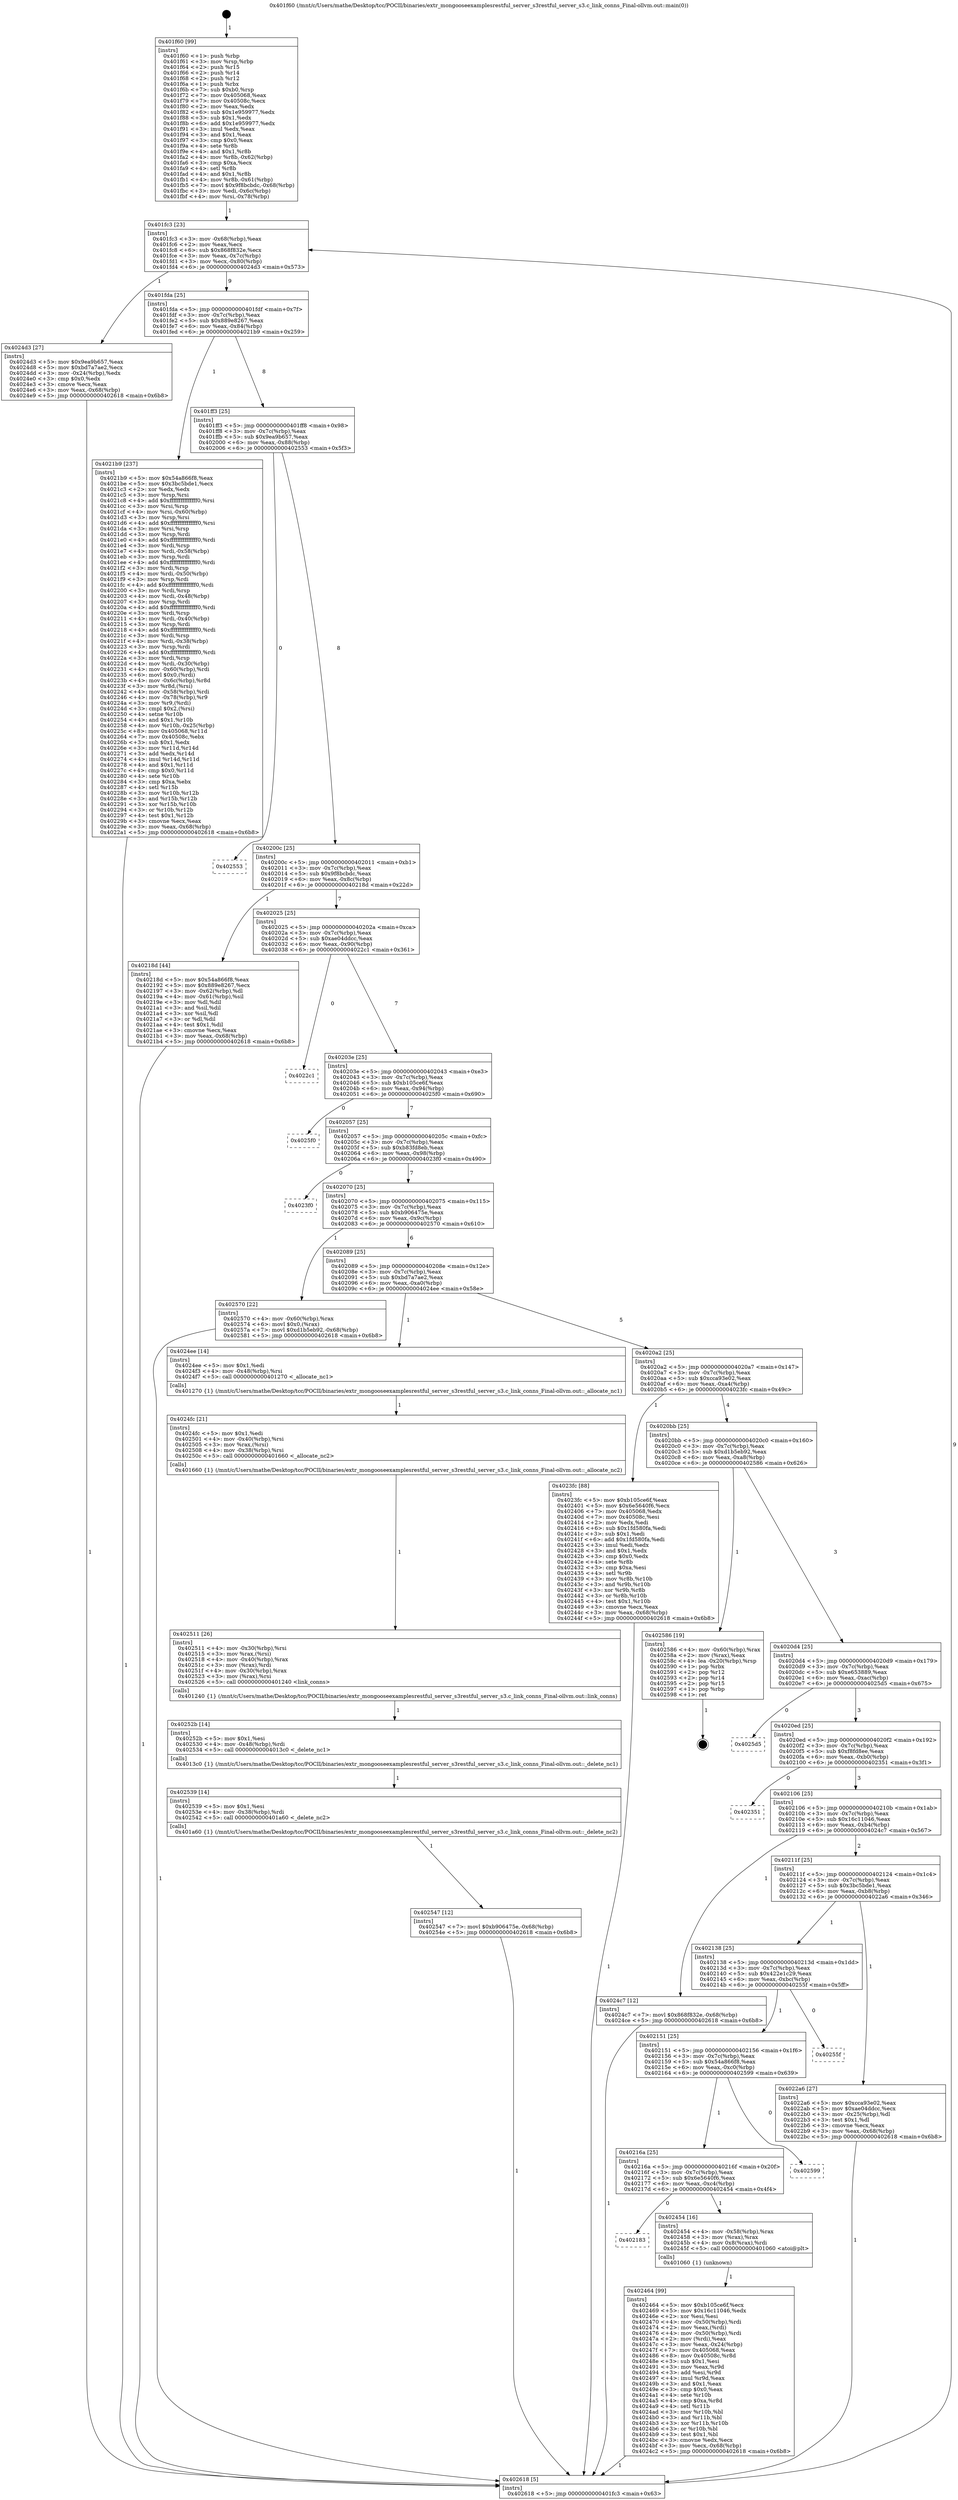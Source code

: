 digraph "0x401f60" {
  label = "0x401f60 (/mnt/c/Users/mathe/Desktop/tcc/POCII/binaries/extr_mongooseexamplesrestful_server_s3restful_server_s3.c_link_conns_Final-ollvm.out::main(0))"
  labelloc = "t"
  node[shape=record]

  Entry [label="",width=0.3,height=0.3,shape=circle,fillcolor=black,style=filled]
  "0x401fc3" [label="{
     0x401fc3 [23]\l
     | [instrs]\l
     &nbsp;&nbsp;0x401fc3 \<+3\>: mov -0x68(%rbp),%eax\l
     &nbsp;&nbsp;0x401fc6 \<+2\>: mov %eax,%ecx\l
     &nbsp;&nbsp;0x401fc8 \<+6\>: sub $0x868f832e,%ecx\l
     &nbsp;&nbsp;0x401fce \<+3\>: mov %eax,-0x7c(%rbp)\l
     &nbsp;&nbsp;0x401fd1 \<+3\>: mov %ecx,-0x80(%rbp)\l
     &nbsp;&nbsp;0x401fd4 \<+6\>: je 00000000004024d3 \<main+0x573\>\l
  }"]
  "0x4024d3" [label="{
     0x4024d3 [27]\l
     | [instrs]\l
     &nbsp;&nbsp;0x4024d3 \<+5\>: mov $0x9ea9b657,%eax\l
     &nbsp;&nbsp;0x4024d8 \<+5\>: mov $0xbd7a7ae2,%ecx\l
     &nbsp;&nbsp;0x4024dd \<+3\>: mov -0x24(%rbp),%edx\l
     &nbsp;&nbsp;0x4024e0 \<+3\>: cmp $0x0,%edx\l
     &nbsp;&nbsp;0x4024e3 \<+3\>: cmove %ecx,%eax\l
     &nbsp;&nbsp;0x4024e6 \<+3\>: mov %eax,-0x68(%rbp)\l
     &nbsp;&nbsp;0x4024e9 \<+5\>: jmp 0000000000402618 \<main+0x6b8\>\l
  }"]
  "0x401fda" [label="{
     0x401fda [25]\l
     | [instrs]\l
     &nbsp;&nbsp;0x401fda \<+5\>: jmp 0000000000401fdf \<main+0x7f\>\l
     &nbsp;&nbsp;0x401fdf \<+3\>: mov -0x7c(%rbp),%eax\l
     &nbsp;&nbsp;0x401fe2 \<+5\>: sub $0x889e8267,%eax\l
     &nbsp;&nbsp;0x401fe7 \<+6\>: mov %eax,-0x84(%rbp)\l
     &nbsp;&nbsp;0x401fed \<+6\>: je 00000000004021b9 \<main+0x259\>\l
  }"]
  Exit [label="",width=0.3,height=0.3,shape=circle,fillcolor=black,style=filled,peripheries=2]
  "0x4021b9" [label="{
     0x4021b9 [237]\l
     | [instrs]\l
     &nbsp;&nbsp;0x4021b9 \<+5\>: mov $0x54a866f8,%eax\l
     &nbsp;&nbsp;0x4021be \<+5\>: mov $0x3bc5bde1,%ecx\l
     &nbsp;&nbsp;0x4021c3 \<+2\>: xor %edx,%edx\l
     &nbsp;&nbsp;0x4021c5 \<+3\>: mov %rsp,%rsi\l
     &nbsp;&nbsp;0x4021c8 \<+4\>: add $0xfffffffffffffff0,%rsi\l
     &nbsp;&nbsp;0x4021cc \<+3\>: mov %rsi,%rsp\l
     &nbsp;&nbsp;0x4021cf \<+4\>: mov %rsi,-0x60(%rbp)\l
     &nbsp;&nbsp;0x4021d3 \<+3\>: mov %rsp,%rsi\l
     &nbsp;&nbsp;0x4021d6 \<+4\>: add $0xfffffffffffffff0,%rsi\l
     &nbsp;&nbsp;0x4021da \<+3\>: mov %rsi,%rsp\l
     &nbsp;&nbsp;0x4021dd \<+3\>: mov %rsp,%rdi\l
     &nbsp;&nbsp;0x4021e0 \<+4\>: add $0xfffffffffffffff0,%rdi\l
     &nbsp;&nbsp;0x4021e4 \<+3\>: mov %rdi,%rsp\l
     &nbsp;&nbsp;0x4021e7 \<+4\>: mov %rdi,-0x58(%rbp)\l
     &nbsp;&nbsp;0x4021eb \<+3\>: mov %rsp,%rdi\l
     &nbsp;&nbsp;0x4021ee \<+4\>: add $0xfffffffffffffff0,%rdi\l
     &nbsp;&nbsp;0x4021f2 \<+3\>: mov %rdi,%rsp\l
     &nbsp;&nbsp;0x4021f5 \<+4\>: mov %rdi,-0x50(%rbp)\l
     &nbsp;&nbsp;0x4021f9 \<+3\>: mov %rsp,%rdi\l
     &nbsp;&nbsp;0x4021fc \<+4\>: add $0xfffffffffffffff0,%rdi\l
     &nbsp;&nbsp;0x402200 \<+3\>: mov %rdi,%rsp\l
     &nbsp;&nbsp;0x402203 \<+4\>: mov %rdi,-0x48(%rbp)\l
     &nbsp;&nbsp;0x402207 \<+3\>: mov %rsp,%rdi\l
     &nbsp;&nbsp;0x40220a \<+4\>: add $0xfffffffffffffff0,%rdi\l
     &nbsp;&nbsp;0x40220e \<+3\>: mov %rdi,%rsp\l
     &nbsp;&nbsp;0x402211 \<+4\>: mov %rdi,-0x40(%rbp)\l
     &nbsp;&nbsp;0x402215 \<+3\>: mov %rsp,%rdi\l
     &nbsp;&nbsp;0x402218 \<+4\>: add $0xfffffffffffffff0,%rdi\l
     &nbsp;&nbsp;0x40221c \<+3\>: mov %rdi,%rsp\l
     &nbsp;&nbsp;0x40221f \<+4\>: mov %rdi,-0x38(%rbp)\l
     &nbsp;&nbsp;0x402223 \<+3\>: mov %rsp,%rdi\l
     &nbsp;&nbsp;0x402226 \<+4\>: add $0xfffffffffffffff0,%rdi\l
     &nbsp;&nbsp;0x40222a \<+3\>: mov %rdi,%rsp\l
     &nbsp;&nbsp;0x40222d \<+4\>: mov %rdi,-0x30(%rbp)\l
     &nbsp;&nbsp;0x402231 \<+4\>: mov -0x60(%rbp),%rdi\l
     &nbsp;&nbsp;0x402235 \<+6\>: movl $0x0,(%rdi)\l
     &nbsp;&nbsp;0x40223b \<+4\>: mov -0x6c(%rbp),%r8d\l
     &nbsp;&nbsp;0x40223f \<+3\>: mov %r8d,(%rsi)\l
     &nbsp;&nbsp;0x402242 \<+4\>: mov -0x58(%rbp),%rdi\l
     &nbsp;&nbsp;0x402246 \<+4\>: mov -0x78(%rbp),%r9\l
     &nbsp;&nbsp;0x40224a \<+3\>: mov %r9,(%rdi)\l
     &nbsp;&nbsp;0x40224d \<+3\>: cmpl $0x2,(%rsi)\l
     &nbsp;&nbsp;0x402250 \<+4\>: setne %r10b\l
     &nbsp;&nbsp;0x402254 \<+4\>: and $0x1,%r10b\l
     &nbsp;&nbsp;0x402258 \<+4\>: mov %r10b,-0x25(%rbp)\l
     &nbsp;&nbsp;0x40225c \<+8\>: mov 0x405068,%r11d\l
     &nbsp;&nbsp;0x402264 \<+7\>: mov 0x40508c,%ebx\l
     &nbsp;&nbsp;0x40226b \<+3\>: sub $0x1,%edx\l
     &nbsp;&nbsp;0x40226e \<+3\>: mov %r11d,%r14d\l
     &nbsp;&nbsp;0x402271 \<+3\>: add %edx,%r14d\l
     &nbsp;&nbsp;0x402274 \<+4\>: imul %r14d,%r11d\l
     &nbsp;&nbsp;0x402278 \<+4\>: and $0x1,%r11d\l
     &nbsp;&nbsp;0x40227c \<+4\>: cmp $0x0,%r11d\l
     &nbsp;&nbsp;0x402280 \<+4\>: sete %r10b\l
     &nbsp;&nbsp;0x402284 \<+3\>: cmp $0xa,%ebx\l
     &nbsp;&nbsp;0x402287 \<+4\>: setl %r15b\l
     &nbsp;&nbsp;0x40228b \<+3\>: mov %r10b,%r12b\l
     &nbsp;&nbsp;0x40228e \<+3\>: and %r15b,%r12b\l
     &nbsp;&nbsp;0x402291 \<+3\>: xor %r15b,%r10b\l
     &nbsp;&nbsp;0x402294 \<+3\>: or %r10b,%r12b\l
     &nbsp;&nbsp;0x402297 \<+4\>: test $0x1,%r12b\l
     &nbsp;&nbsp;0x40229b \<+3\>: cmovne %ecx,%eax\l
     &nbsp;&nbsp;0x40229e \<+3\>: mov %eax,-0x68(%rbp)\l
     &nbsp;&nbsp;0x4022a1 \<+5\>: jmp 0000000000402618 \<main+0x6b8\>\l
  }"]
  "0x401ff3" [label="{
     0x401ff3 [25]\l
     | [instrs]\l
     &nbsp;&nbsp;0x401ff3 \<+5\>: jmp 0000000000401ff8 \<main+0x98\>\l
     &nbsp;&nbsp;0x401ff8 \<+3\>: mov -0x7c(%rbp),%eax\l
     &nbsp;&nbsp;0x401ffb \<+5\>: sub $0x9ea9b657,%eax\l
     &nbsp;&nbsp;0x402000 \<+6\>: mov %eax,-0x88(%rbp)\l
     &nbsp;&nbsp;0x402006 \<+6\>: je 0000000000402553 \<main+0x5f3\>\l
  }"]
  "0x402547" [label="{
     0x402547 [12]\l
     | [instrs]\l
     &nbsp;&nbsp;0x402547 \<+7\>: movl $0xb906475e,-0x68(%rbp)\l
     &nbsp;&nbsp;0x40254e \<+5\>: jmp 0000000000402618 \<main+0x6b8\>\l
  }"]
  "0x402553" [label="{
     0x402553\l
  }", style=dashed]
  "0x40200c" [label="{
     0x40200c [25]\l
     | [instrs]\l
     &nbsp;&nbsp;0x40200c \<+5\>: jmp 0000000000402011 \<main+0xb1\>\l
     &nbsp;&nbsp;0x402011 \<+3\>: mov -0x7c(%rbp),%eax\l
     &nbsp;&nbsp;0x402014 \<+5\>: sub $0x9f8bcbdc,%eax\l
     &nbsp;&nbsp;0x402019 \<+6\>: mov %eax,-0x8c(%rbp)\l
     &nbsp;&nbsp;0x40201f \<+6\>: je 000000000040218d \<main+0x22d\>\l
  }"]
  "0x402539" [label="{
     0x402539 [14]\l
     | [instrs]\l
     &nbsp;&nbsp;0x402539 \<+5\>: mov $0x1,%esi\l
     &nbsp;&nbsp;0x40253e \<+4\>: mov -0x38(%rbp),%rdi\l
     &nbsp;&nbsp;0x402542 \<+5\>: call 0000000000401a60 \<_delete_nc2\>\l
     | [calls]\l
     &nbsp;&nbsp;0x401a60 \{1\} (/mnt/c/Users/mathe/Desktop/tcc/POCII/binaries/extr_mongooseexamplesrestful_server_s3restful_server_s3.c_link_conns_Final-ollvm.out::_delete_nc2)\l
  }"]
  "0x40218d" [label="{
     0x40218d [44]\l
     | [instrs]\l
     &nbsp;&nbsp;0x40218d \<+5\>: mov $0x54a866f8,%eax\l
     &nbsp;&nbsp;0x402192 \<+5\>: mov $0x889e8267,%ecx\l
     &nbsp;&nbsp;0x402197 \<+3\>: mov -0x62(%rbp),%dl\l
     &nbsp;&nbsp;0x40219a \<+4\>: mov -0x61(%rbp),%sil\l
     &nbsp;&nbsp;0x40219e \<+3\>: mov %dl,%dil\l
     &nbsp;&nbsp;0x4021a1 \<+3\>: and %sil,%dil\l
     &nbsp;&nbsp;0x4021a4 \<+3\>: xor %sil,%dl\l
     &nbsp;&nbsp;0x4021a7 \<+3\>: or %dl,%dil\l
     &nbsp;&nbsp;0x4021aa \<+4\>: test $0x1,%dil\l
     &nbsp;&nbsp;0x4021ae \<+3\>: cmovne %ecx,%eax\l
     &nbsp;&nbsp;0x4021b1 \<+3\>: mov %eax,-0x68(%rbp)\l
     &nbsp;&nbsp;0x4021b4 \<+5\>: jmp 0000000000402618 \<main+0x6b8\>\l
  }"]
  "0x402025" [label="{
     0x402025 [25]\l
     | [instrs]\l
     &nbsp;&nbsp;0x402025 \<+5\>: jmp 000000000040202a \<main+0xca\>\l
     &nbsp;&nbsp;0x40202a \<+3\>: mov -0x7c(%rbp),%eax\l
     &nbsp;&nbsp;0x40202d \<+5\>: sub $0xae04ddcc,%eax\l
     &nbsp;&nbsp;0x402032 \<+6\>: mov %eax,-0x90(%rbp)\l
     &nbsp;&nbsp;0x402038 \<+6\>: je 00000000004022c1 \<main+0x361\>\l
  }"]
  "0x402618" [label="{
     0x402618 [5]\l
     | [instrs]\l
     &nbsp;&nbsp;0x402618 \<+5\>: jmp 0000000000401fc3 \<main+0x63\>\l
  }"]
  "0x401f60" [label="{
     0x401f60 [99]\l
     | [instrs]\l
     &nbsp;&nbsp;0x401f60 \<+1\>: push %rbp\l
     &nbsp;&nbsp;0x401f61 \<+3\>: mov %rsp,%rbp\l
     &nbsp;&nbsp;0x401f64 \<+2\>: push %r15\l
     &nbsp;&nbsp;0x401f66 \<+2\>: push %r14\l
     &nbsp;&nbsp;0x401f68 \<+2\>: push %r12\l
     &nbsp;&nbsp;0x401f6a \<+1\>: push %rbx\l
     &nbsp;&nbsp;0x401f6b \<+7\>: sub $0xb0,%rsp\l
     &nbsp;&nbsp;0x401f72 \<+7\>: mov 0x405068,%eax\l
     &nbsp;&nbsp;0x401f79 \<+7\>: mov 0x40508c,%ecx\l
     &nbsp;&nbsp;0x401f80 \<+2\>: mov %eax,%edx\l
     &nbsp;&nbsp;0x401f82 \<+6\>: sub $0x1e959977,%edx\l
     &nbsp;&nbsp;0x401f88 \<+3\>: sub $0x1,%edx\l
     &nbsp;&nbsp;0x401f8b \<+6\>: add $0x1e959977,%edx\l
     &nbsp;&nbsp;0x401f91 \<+3\>: imul %edx,%eax\l
     &nbsp;&nbsp;0x401f94 \<+3\>: and $0x1,%eax\l
     &nbsp;&nbsp;0x401f97 \<+3\>: cmp $0x0,%eax\l
     &nbsp;&nbsp;0x401f9a \<+4\>: sete %r8b\l
     &nbsp;&nbsp;0x401f9e \<+4\>: and $0x1,%r8b\l
     &nbsp;&nbsp;0x401fa2 \<+4\>: mov %r8b,-0x62(%rbp)\l
     &nbsp;&nbsp;0x401fa6 \<+3\>: cmp $0xa,%ecx\l
     &nbsp;&nbsp;0x401fa9 \<+4\>: setl %r8b\l
     &nbsp;&nbsp;0x401fad \<+4\>: and $0x1,%r8b\l
     &nbsp;&nbsp;0x401fb1 \<+4\>: mov %r8b,-0x61(%rbp)\l
     &nbsp;&nbsp;0x401fb5 \<+7\>: movl $0x9f8bcbdc,-0x68(%rbp)\l
     &nbsp;&nbsp;0x401fbc \<+3\>: mov %edi,-0x6c(%rbp)\l
     &nbsp;&nbsp;0x401fbf \<+4\>: mov %rsi,-0x78(%rbp)\l
  }"]
  "0x40252b" [label="{
     0x40252b [14]\l
     | [instrs]\l
     &nbsp;&nbsp;0x40252b \<+5\>: mov $0x1,%esi\l
     &nbsp;&nbsp;0x402530 \<+4\>: mov -0x48(%rbp),%rdi\l
     &nbsp;&nbsp;0x402534 \<+5\>: call 00000000004013c0 \<_delete_nc1\>\l
     | [calls]\l
     &nbsp;&nbsp;0x4013c0 \{1\} (/mnt/c/Users/mathe/Desktop/tcc/POCII/binaries/extr_mongooseexamplesrestful_server_s3restful_server_s3.c_link_conns_Final-ollvm.out::_delete_nc1)\l
  }"]
  "0x402511" [label="{
     0x402511 [26]\l
     | [instrs]\l
     &nbsp;&nbsp;0x402511 \<+4\>: mov -0x30(%rbp),%rsi\l
     &nbsp;&nbsp;0x402515 \<+3\>: mov %rax,(%rsi)\l
     &nbsp;&nbsp;0x402518 \<+4\>: mov -0x40(%rbp),%rax\l
     &nbsp;&nbsp;0x40251c \<+3\>: mov (%rax),%rdi\l
     &nbsp;&nbsp;0x40251f \<+4\>: mov -0x30(%rbp),%rax\l
     &nbsp;&nbsp;0x402523 \<+3\>: mov (%rax),%rsi\l
     &nbsp;&nbsp;0x402526 \<+5\>: call 0000000000401240 \<link_conns\>\l
     | [calls]\l
     &nbsp;&nbsp;0x401240 \{1\} (/mnt/c/Users/mathe/Desktop/tcc/POCII/binaries/extr_mongooseexamplesrestful_server_s3restful_server_s3.c_link_conns_Final-ollvm.out::link_conns)\l
  }"]
  "0x4022c1" [label="{
     0x4022c1\l
  }", style=dashed]
  "0x40203e" [label="{
     0x40203e [25]\l
     | [instrs]\l
     &nbsp;&nbsp;0x40203e \<+5\>: jmp 0000000000402043 \<main+0xe3\>\l
     &nbsp;&nbsp;0x402043 \<+3\>: mov -0x7c(%rbp),%eax\l
     &nbsp;&nbsp;0x402046 \<+5\>: sub $0xb105ce6f,%eax\l
     &nbsp;&nbsp;0x40204b \<+6\>: mov %eax,-0x94(%rbp)\l
     &nbsp;&nbsp;0x402051 \<+6\>: je 00000000004025f0 \<main+0x690\>\l
  }"]
  "0x4024fc" [label="{
     0x4024fc [21]\l
     | [instrs]\l
     &nbsp;&nbsp;0x4024fc \<+5\>: mov $0x1,%edi\l
     &nbsp;&nbsp;0x402501 \<+4\>: mov -0x40(%rbp),%rsi\l
     &nbsp;&nbsp;0x402505 \<+3\>: mov %rax,(%rsi)\l
     &nbsp;&nbsp;0x402508 \<+4\>: mov -0x38(%rbp),%rsi\l
     &nbsp;&nbsp;0x40250c \<+5\>: call 0000000000401660 \<_allocate_nc2\>\l
     | [calls]\l
     &nbsp;&nbsp;0x401660 \{1\} (/mnt/c/Users/mathe/Desktop/tcc/POCII/binaries/extr_mongooseexamplesrestful_server_s3restful_server_s3.c_link_conns_Final-ollvm.out::_allocate_nc2)\l
  }"]
  "0x4025f0" [label="{
     0x4025f0\l
  }", style=dashed]
  "0x402057" [label="{
     0x402057 [25]\l
     | [instrs]\l
     &nbsp;&nbsp;0x402057 \<+5\>: jmp 000000000040205c \<main+0xfc\>\l
     &nbsp;&nbsp;0x40205c \<+3\>: mov -0x7c(%rbp),%eax\l
     &nbsp;&nbsp;0x40205f \<+5\>: sub $0xb83fd8eb,%eax\l
     &nbsp;&nbsp;0x402064 \<+6\>: mov %eax,-0x98(%rbp)\l
     &nbsp;&nbsp;0x40206a \<+6\>: je 00000000004023f0 \<main+0x490\>\l
  }"]
  "0x402464" [label="{
     0x402464 [99]\l
     | [instrs]\l
     &nbsp;&nbsp;0x402464 \<+5\>: mov $0xb105ce6f,%ecx\l
     &nbsp;&nbsp;0x402469 \<+5\>: mov $0x16c11046,%edx\l
     &nbsp;&nbsp;0x40246e \<+2\>: xor %esi,%esi\l
     &nbsp;&nbsp;0x402470 \<+4\>: mov -0x50(%rbp),%rdi\l
     &nbsp;&nbsp;0x402474 \<+2\>: mov %eax,(%rdi)\l
     &nbsp;&nbsp;0x402476 \<+4\>: mov -0x50(%rbp),%rdi\l
     &nbsp;&nbsp;0x40247a \<+2\>: mov (%rdi),%eax\l
     &nbsp;&nbsp;0x40247c \<+3\>: mov %eax,-0x24(%rbp)\l
     &nbsp;&nbsp;0x40247f \<+7\>: mov 0x405068,%eax\l
     &nbsp;&nbsp;0x402486 \<+8\>: mov 0x40508c,%r8d\l
     &nbsp;&nbsp;0x40248e \<+3\>: sub $0x1,%esi\l
     &nbsp;&nbsp;0x402491 \<+3\>: mov %eax,%r9d\l
     &nbsp;&nbsp;0x402494 \<+3\>: add %esi,%r9d\l
     &nbsp;&nbsp;0x402497 \<+4\>: imul %r9d,%eax\l
     &nbsp;&nbsp;0x40249b \<+3\>: and $0x1,%eax\l
     &nbsp;&nbsp;0x40249e \<+3\>: cmp $0x0,%eax\l
     &nbsp;&nbsp;0x4024a1 \<+4\>: sete %r10b\l
     &nbsp;&nbsp;0x4024a5 \<+4\>: cmp $0xa,%r8d\l
     &nbsp;&nbsp;0x4024a9 \<+4\>: setl %r11b\l
     &nbsp;&nbsp;0x4024ad \<+3\>: mov %r10b,%bl\l
     &nbsp;&nbsp;0x4024b0 \<+3\>: and %r11b,%bl\l
     &nbsp;&nbsp;0x4024b3 \<+3\>: xor %r11b,%r10b\l
     &nbsp;&nbsp;0x4024b6 \<+3\>: or %r10b,%bl\l
     &nbsp;&nbsp;0x4024b9 \<+3\>: test $0x1,%bl\l
     &nbsp;&nbsp;0x4024bc \<+3\>: cmovne %edx,%ecx\l
     &nbsp;&nbsp;0x4024bf \<+3\>: mov %ecx,-0x68(%rbp)\l
     &nbsp;&nbsp;0x4024c2 \<+5\>: jmp 0000000000402618 \<main+0x6b8\>\l
  }"]
  "0x4023f0" [label="{
     0x4023f0\l
  }", style=dashed]
  "0x402070" [label="{
     0x402070 [25]\l
     | [instrs]\l
     &nbsp;&nbsp;0x402070 \<+5\>: jmp 0000000000402075 \<main+0x115\>\l
     &nbsp;&nbsp;0x402075 \<+3\>: mov -0x7c(%rbp),%eax\l
     &nbsp;&nbsp;0x402078 \<+5\>: sub $0xb906475e,%eax\l
     &nbsp;&nbsp;0x40207d \<+6\>: mov %eax,-0x9c(%rbp)\l
     &nbsp;&nbsp;0x402083 \<+6\>: je 0000000000402570 \<main+0x610\>\l
  }"]
  "0x402183" [label="{
     0x402183\l
  }", style=dashed]
  "0x402570" [label="{
     0x402570 [22]\l
     | [instrs]\l
     &nbsp;&nbsp;0x402570 \<+4\>: mov -0x60(%rbp),%rax\l
     &nbsp;&nbsp;0x402574 \<+6\>: movl $0x0,(%rax)\l
     &nbsp;&nbsp;0x40257a \<+7\>: movl $0xd1b5eb92,-0x68(%rbp)\l
     &nbsp;&nbsp;0x402581 \<+5\>: jmp 0000000000402618 \<main+0x6b8\>\l
  }"]
  "0x402089" [label="{
     0x402089 [25]\l
     | [instrs]\l
     &nbsp;&nbsp;0x402089 \<+5\>: jmp 000000000040208e \<main+0x12e\>\l
     &nbsp;&nbsp;0x40208e \<+3\>: mov -0x7c(%rbp),%eax\l
     &nbsp;&nbsp;0x402091 \<+5\>: sub $0xbd7a7ae2,%eax\l
     &nbsp;&nbsp;0x402096 \<+6\>: mov %eax,-0xa0(%rbp)\l
     &nbsp;&nbsp;0x40209c \<+6\>: je 00000000004024ee \<main+0x58e\>\l
  }"]
  "0x402454" [label="{
     0x402454 [16]\l
     | [instrs]\l
     &nbsp;&nbsp;0x402454 \<+4\>: mov -0x58(%rbp),%rax\l
     &nbsp;&nbsp;0x402458 \<+3\>: mov (%rax),%rax\l
     &nbsp;&nbsp;0x40245b \<+4\>: mov 0x8(%rax),%rdi\l
     &nbsp;&nbsp;0x40245f \<+5\>: call 0000000000401060 \<atoi@plt\>\l
     | [calls]\l
     &nbsp;&nbsp;0x401060 \{1\} (unknown)\l
  }"]
  "0x4024ee" [label="{
     0x4024ee [14]\l
     | [instrs]\l
     &nbsp;&nbsp;0x4024ee \<+5\>: mov $0x1,%edi\l
     &nbsp;&nbsp;0x4024f3 \<+4\>: mov -0x48(%rbp),%rsi\l
     &nbsp;&nbsp;0x4024f7 \<+5\>: call 0000000000401270 \<_allocate_nc1\>\l
     | [calls]\l
     &nbsp;&nbsp;0x401270 \{1\} (/mnt/c/Users/mathe/Desktop/tcc/POCII/binaries/extr_mongooseexamplesrestful_server_s3restful_server_s3.c_link_conns_Final-ollvm.out::_allocate_nc1)\l
  }"]
  "0x4020a2" [label="{
     0x4020a2 [25]\l
     | [instrs]\l
     &nbsp;&nbsp;0x4020a2 \<+5\>: jmp 00000000004020a7 \<main+0x147\>\l
     &nbsp;&nbsp;0x4020a7 \<+3\>: mov -0x7c(%rbp),%eax\l
     &nbsp;&nbsp;0x4020aa \<+5\>: sub $0xcca93e02,%eax\l
     &nbsp;&nbsp;0x4020af \<+6\>: mov %eax,-0xa4(%rbp)\l
     &nbsp;&nbsp;0x4020b5 \<+6\>: je 00000000004023fc \<main+0x49c\>\l
  }"]
  "0x40216a" [label="{
     0x40216a [25]\l
     | [instrs]\l
     &nbsp;&nbsp;0x40216a \<+5\>: jmp 000000000040216f \<main+0x20f\>\l
     &nbsp;&nbsp;0x40216f \<+3\>: mov -0x7c(%rbp),%eax\l
     &nbsp;&nbsp;0x402172 \<+5\>: sub $0x6e5640f6,%eax\l
     &nbsp;&nbsp;0x402177 \<+6\>: mov %eax,-0xc4(%rbp)\l
     &nbsp;&nbsp;0x40217d \<+6\>: je 0000000000402454 \<main+0x4f4\>\l
  }"]
  "0x4023fc" [label="{
     0x4023fc [88]\l
     | [instrs]\l
     &nbsp;&nbsp;0x4023fc \<+5\>: mov $0xb105ce6f,%eax\l
     &nbsp;&nbsp;0x402401 \<+5\>: mov $0x6e5640f6,%ecx\l
     &nbsp;&nbsp;0x402406 \<+7\>: mov 0x405068,%edx\l
     &nbsp;&nbsp;0x40240d \<+7\>: mov 0x40508c,%esi\l
     &nbsp;&nbsp;0x402414 \<+2\>: mov %edx,%edi\l
     &nbsp;&nbsp;0x402416 \<+6\>: sub $0x1fd580fa,%edi\l
     &nbsp;&nbsp;0x40241c \<+3\>: sub $0x1,%edi\l
     &nbsp;&nbsp;0x40241f \<+6\>: add $0x1fd580fa,%edi\l
     &nbsp;&nbsp;0x402425 \<+3\>: imul %edi,%edx\l
     &nbsp;&nbsp;0x402428 \<+3\>: and $0x1,%edx\l
     &nbsp;&nbsp;0x40242b \<+3\>: cmp $0x0,%edx\l
     &nbsp;&nbsp;0x40242e \<+4\>: sete %r8b\l
     &nbsp;&nbsp;0x402432 \<+3\>: cmp $0xa,%esi\l
     &nbsp;&nbsp;0x402435 \<+4\>: setl %r9b\l
     &nbsp;&nbsp;0x402439 \<+3\>: mov %r8b,%r10b\l
     &nbsp;&nbsp;0x40243c \<+3\>: and %r9b,%r10b\l
     &nbsp;&nbsp;0x40243f \<+3\>: xor %r9b,%r8b\l
     &nbsp;&nbsp;0x402442 \<+3\>: or %r8b,%r10b\l
     &nbsp;&nbsp;0x402445 \<+4\>: test $0x1,%r10b\l
     &nbsp;&nbsp;0x402449 \<+3\>: cmovne %ecx,%eax\l
     &nbsp;&nbsp;0x40244c \<+3\>: mov %eax,-0x68(%rbp)\l
     &nbsp;&nbsp;0x40244f \<+5\>: jmp 0000000000402618 \<main+0x6b8\>\l
  }"]
  "0x4020bb" [label="{
     0x4020bb [25]\l
     | [instrs]\l
     &nbsp;&nbsp;0x4020bb \<+5\>: jmp 00000000004020c0 \<main+0x160\>\l
     &nbsp;&nbsp;0x4020c0 \<+3\>: mov -0x7c(%rbp),%eax\l
     &nbsp;&nbsp;0x4020c3 \<+5\>: sub $0xd1b5eb92,%eax\l
     &nbsp;&nbsp;0x4020c8 \<+6\>: mov %eax,-0xa8(%rbp)\l
     &nbsp;&nbsp;0x4020ce \<+6\>: je 0000000000402586 \<main+0x626\>\l
  }"]
  "0x402599" [label="{
     0x402599\l
  }", style=dashed]
  "0x402586" [label="{
     0x402586 [19]\l
     | [instrs]\l
     &nbsp;&nbsp;0x402586 \<+4\>: mov -0x60(%rbp),%rax\l
     &nbsp;&nbsp;0x40258a \<+2\>: mov (%rax),%eax\l
     &nbsp;&nbsp;0x40258c \<+4\>: lea -0x20(%rbp),%rsp\l
     &nbsp;&nbsp;0x402590 \<+1\>: pop %rbx\l
     &nbsp;&nbsp;0x402591 \<+2\>: pop %r12\l
     &nbsp;&nbsp;0x402593 \<+2\>: pop %r14\l
     &nbsp;&nbsp;0x402595 \<+2\>: pop %r15\l
     &nbsp;&nbsp;0x402597 \<+1\>: pop %rbp\l
     &nbsp;&nbsp;0x402598 \<+1\>: ret\l
  }"]
  "0x4020d4" [label="{
     0x4020d4 [25]\l
     | [instrs]\l
     &nbsp;&nbsp;0x4020d4 \<+5\>: jmp 00000000004020d9 \<main+0x179\>\l
     &nbsp;&nbsp;0x4020d9 \<+3\>: mov -0x7c(%rbp),%eax\l
     &nbsp;&nbsp;0x4020dc \<+5\>: sub $0xe653889,%eax\l
     &nbsp;&nbsp;0x4020e1 \<+6\>: mov %eax,-0xac(%rbp)\l
     &nbsp;&nbsp;0x4020e7 \<+6\>: je 00000000004025d5 \<main+0x675\>\l
  }"]
  "0x402151" [label="{
     0x402151 [25]\l
     | [instrs]\l
     &nbsp;&nbsp;0x402151 \<+5\>: jmp 0000000000402156 \<main+0x1f6\>\l
     &nbsp;&nbsp;0x402156 \<+3\>: mov -0x7c(%rbp),%eax\l
     &nbsp;&nbsp;0x402159 \<+5\>: sub $0x54a866f8,%eax\l
     &nbsp;&nbsp;0x40215e \<+6\>: mov %eax,-0xc0(%rbp)\l
     &nbsp;&nbsp;0x402164 \<+6\>: je 0000000000402599 \<main+0x639\>\l
  }"]
  "0x4025d5" [label="{
     0x4025d5\l
  }", style=dashed]
  "0x4020ed" [label="{
     0x4020ed [25]\l
     | [instrs]\l
     &nbsp;&nbsp;0x4020ed \<+5\>: jmp 00000000004020f2 \<main+0x192\>\l
     &nbsp;&nbsp;0x4020f2 \<+3\>: mov -0x7c(%rbp),%eax\l
     &nbsp;&nbsp;0x4020f5 \<+5\>: sub $0xf8fd8ee,%eax\l
     &nbsp;&nbsp;0x4020fa \<+6\>: mov %eax,-0xb0(%rbp)\l
     &nbsp;&nbsp;0x402100 \<+6\>: je 0000000000402351 \<main+0x3f1\>\l
  }"]
  "0x40255f" [label="{
     0x40255f\l
  }", style=dashed]
  "0x402351" [label="{
     0x402351\l
  }", style=dashed]
  "0x402106" [label="{
     0x402106 [25]\l
     | [instrs]\l
     &nbsp;&nbsp;0x402106 \<+5\>: jmp 000000000040210b \<main+0x1ab\>\l
     &nbsp;&nbsp;0x40210b \<+3\>: mov -0x7c(%rbp),%eax\l
     &nbsp;&nbsp;0x40210e \<+5\>: sub $0x16c11046,%eax\l
     &nbsp;&nbsp;0x402113 \<+6\>: mov %eax,-0xb4(%rbp)\l
     &nbsp;&nbsp;0x402119 \<+6\>: je 00000000004024c7 \<main+0x567\>\l
  }"]
  "0x402138" [label="{
     0x402138 [25]\l
     | [instrs]\l
     &nbsp;&nbsp;0x402138 \<+5\>: jmp 000000000040213d \<main+0x1dd\>\l
     &nbsp;&nbsp;0x40213d \<+3\>: mov -0x7c(%rbp),%eax\l
     &nbsp;&nbsp;0x402140 \<+5\>: sub $0x422e1c29,%eax\l
     &nbsp;&nbsp;0x402145 \<+6\>: mov %eax,-0xbc(%rbp)\l
     &nbsp;&nbsp;0x40214b \<+6\>: je 000000000040255f \<main+0x5ff\>\l
  }"]
  "0x4024c7" [label="{
     0x4024c7 [12]\l
     | [instrs]\l
     &nbsp;&nbsp;0x4024c7 \<+7\>: movl $0x868f832e,-0x68(%rbp)\l
     &nbsp;&nbsp;0x4024ce \<+5\>: jmp 0000000000402618 \<main+0x6b8\>\l
  }"]
  "0x40211f" [label="{
     0x40211f [25]\l
     | [instrs]\l
     &nbsp;&nbsp;0x40211f \<+5\>: jmp 0000000000402124 \<main+0x1c4\>\l
     &nbsp;&nbsp;0x402124 \<+3\>: mov -0x7c(%rbp),%eax\l
     &nbsp;&nbsp;0x402127 \<+5\>: sub $0x3bc5bde1,%eax\l
     &nbsp;&nbsp;0x40212c \<+6\>: mov %eax,-0xb8(%rbp)\l
     &nbsp;&nbsp;0x402132 \<+6\>: je 00000000004022a6 \<main+0x346\>\l
  }"]
  "0x4022a6" [label="{
     0x4022a6 [27]\l
     | [instrs]\l
     &nbsp;&nbsp;0x4022a6 \<+5\>: mov $0xcca93e02,%eax\l
     &nbsp;&nbsp;0x4022ab \<+5\>: mov $0xae04ddcc,%ecx\l
     &nbsp;&nbsp;0x4022b0 \<+3\>: mov -0x25(%rbp),%dl\l
     &nbsp;&nbsp;0x4022b3 \<+3\>: test $0x1,%dl\l
     &nbsp;&nbsp;0x4022b6 \<+3\>: cmovne %ecx,%eax\l
     &nbsp;&nbsp;0x4022b9 \<+3\>: mov %eax,-0x68(%rbp)\l
     &nbsp;&nbsp;0x4022bc \<+5\>: jmp 0000000000402618 \<main+0x6b8\>\l
  }"]
  Entry -> "0x401f60" [label=" 1"]
  "0x401fc3" -> "0x4024d3" [label=" 1"]
  "0x401fc3" -> "0x401fda" [label=" 9"]
  "0x402586" -> Exit [label=" 1"]
  "0x401fda" -> "0x4021b9" [label=" 1"]
  "0x401fda" -> "0x401ff3" [label=" 8"]
  "0x402570" -> "0x402618" [label=" 1"]
  "0x401ff3" -> "0x402553" [label=" 0"]
  "0x401ff3" -> "0x40200c" [label=" 8"]
  "0x402547" -> "0x402618" [label=" 1"]
  "0x40200c" -> "0x40218d" [label=" 1"]
  "0x40200c" -> "0x402025" [label=" 7"]
  "0x40218d" -> "0x402618" [label=" 1"]
  "0x401f60" -> "0x401fc3" [label=" 1"]
  "0x402618" -> "0x401fc3" [label=" 9"]
  "0x402539" -> "0x402547" [label=" 1"]
  "0x4021b9" -> "0x402618" [label=" 1"]
  "0x40252b" -> "0x402539" [label=" 1"]
  "0x402025" -> "0x4022c1" [label=" 0"]
  "0x402025" -> "0x40203e" [label=" 7"]
  "0x402511" -> "0x40252b" [label=" 1"]
  "0x40203e" -> "0x4025f0" [label=" 0"]
  "0x40203e" -> "0x402057" [label=" 7"]
  "0x4024fc" -> "0x402511" [label=" 1"]
  "0x402057" -> "0x4023f0" [label=" 0"]
  "0x402057" -> "0x402070" [label=" 7"]
  "0x4024ee" -> "0x4024fc" [label=" 1"]
  "0x402070" -> "0x402570" [label=" 1"]
  "0x402070" -> "0x402089" [label=" 6"]
  "0x4024d3" -> "0x402618" [label=" 1"]
  "0x402089" -> "0x4024ee" [label=" 1"]
  "0x402089" -> "0x4020a2" [label=" 5"]
  "0x4024c7" -> "0x402618" [label=" 1"]
  "0x4020a2" -> "0x4023fc" [label=" 1"]
  "0x4020a2" -> "0x4020bb" [label=" 4"]
  "0x402454" -> "0x402464" [label=" 1"]
  "0x4020bb" -> "0x402586" [label=" 1"]
  "0x4020bb" -> "0x4020d4" [label=" 3"]
  "0x40216a" -> "0x402183" [label=" 0"]
  "0x4020d4" -> "0x4025d5" [label=" 0"]
  "0x4020d4" -> "0x4020ed" [label=" 3"]
  "0x402464" -> "0x402618" [label=" 1"]
  "0x4020ed" -> "0x402351" [label=" 0"]
  "0x4020ed" -> "0x402106" [label=" 3"]
  "0x402151" -> "0x40216a" [label=" 1"]
  "0x402106" -> "0x4024c7" [label=" 1"]
  "0x402106" -> "0x40211f" [label=" 2"]
  "0x40216a" -> "0x402454" [label=" 1"]
  "0x40211f" -> "0x4022a6" [label=" 1"]
  "0x40211f" -> "0x402138" [label=" 1"]
  "0x4022a6" -> "0x402618" [label=" 1"]
  "0x4023fc" -> "0x402618" [label=" 1"]
  "0x402151" -> "0x402599" [label=" 0"]
  "0x402138" -> "0x40255f" [label=" 0"]
  "0x402138" -> "0x402151" [label=" 1"]
}
